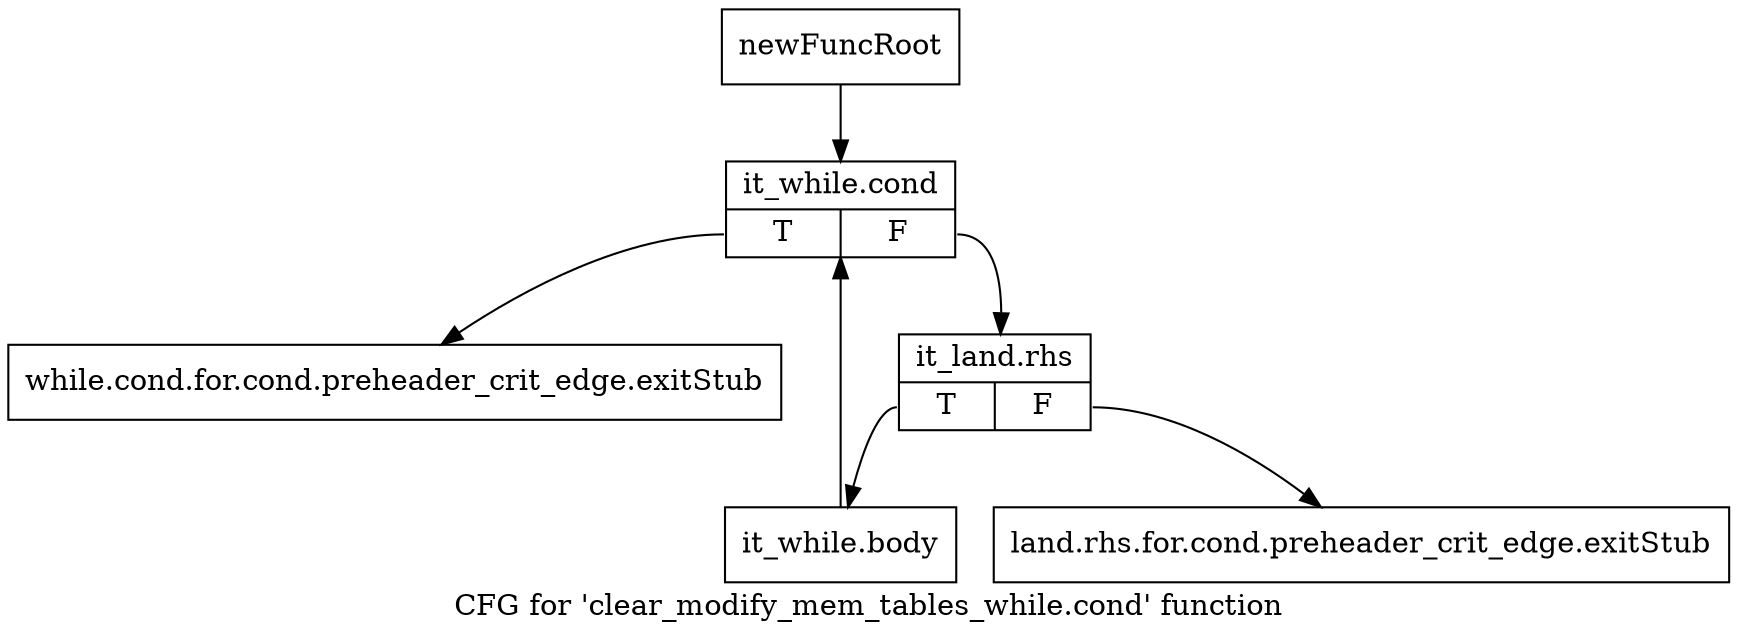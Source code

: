 digraph "CFG for 'clear_modify_mem_tables_while.cond' function" {
	label="CFG for 'clear_modify_mem_tables_while.cond' function";

	Node0xb1568b0 [shape=record,label="{newFuncRoot}"];
	Node0xb1568b0 -> Node0xb1569a0;
	Node0xb156900 [shape=record,label="{while.cond.for.cond.preheader_crit_edge.exitStub}"];
	Node0xb156950 [shape=record,label="{land.rhs.for.cond.preheader_crit_edge.exitStub}"];
	Node0xb1569a0 [shape=record,label="{it_while.cond|{<s0>T|<s1>F}}"];
	Node0xb1569a0:s0 -> Node0xb156900;
	Node0xb1569a0:s1 -> Node0xb1569f0;
	Node0xb1569f0 [shape=record,label="{it_land.rhs|{<s0>T|<s1>F}}"];
	Node0xb1569f0:s0 -> Node0xb156a40;
	Node0xb1569f0:s1 -> Node0xb156950;
	Node0xb156a40 [shape=record,label="{it_while.body}"];
	Node0xb156a40 -> Node0xb1569a0;
}

